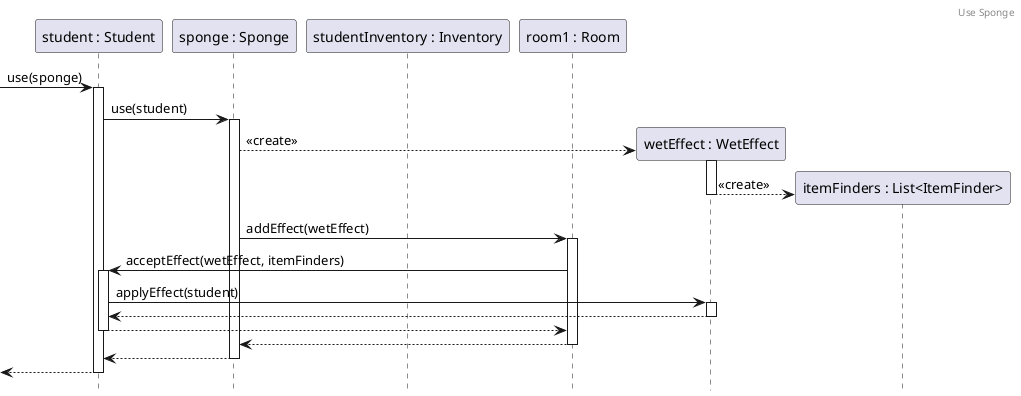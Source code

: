 @startuml UseSponge
header Use Sponge
hide footbox
participant Student as "student : Student"
participant Sponge as "sponge : Sponge"
participant Inventory as "studentInventory : Inventory"
participant Room as "room1 : Room"

-> Student++ : use(sponge)
Student -> Sponge++ : use(student)

create RoomEffect as "wetEffect : WetEffect"
Sponge --> RoomEffect: <<create>>
activate RoomEffect
create itemFinders as "itemFinders : List<ItemFinder>"
RoomEffect --> itemFinders: <<create>>
deactivate RoomEffect
Sponge -> Room++: addEffect(wetEffect)
Room -> Student++: acceptEffect(wetEffect, itemFinders)
Student -> RoomEffect++: applyEffect(student)

return
return
return
return
return


@enduml